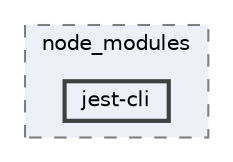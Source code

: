 digraph "pkiclassroomrescheduler/src/main/frontend/node_modules/jest-cli"
{
 // LATEX_PDF_SIZE
  bgcolor="transparent";
  edge [fontname=Helvetica,fontsize=10,labelfontname=Helvetica,labelfontsize=10];
  node [fontname=Helvetica,fontsize=10,shape=box,height=0.2,width=0.4];
  compound=true
  subgraph clusterdir_72953eda66ccb3a2722c28e1c3e6c23b {
    graph [ bgcolor="#edf0f7", pencolor="grey50", label="node_modules", fontname=Helvetica,fontsize=10 style="filled,dashed", URL="dir_72953eda66ccb3a2722c28e1c3e6c23b.html",tooltip=""]
  dir_b148458390946493da5fa141c92ce24d [label="jest-cli", fillcolor="#edf0f7", color="grey25", style="filled,bold", URL="dir_b148458390946493da5fa141c92ce24d.html",tooltip=""];
  }
}
